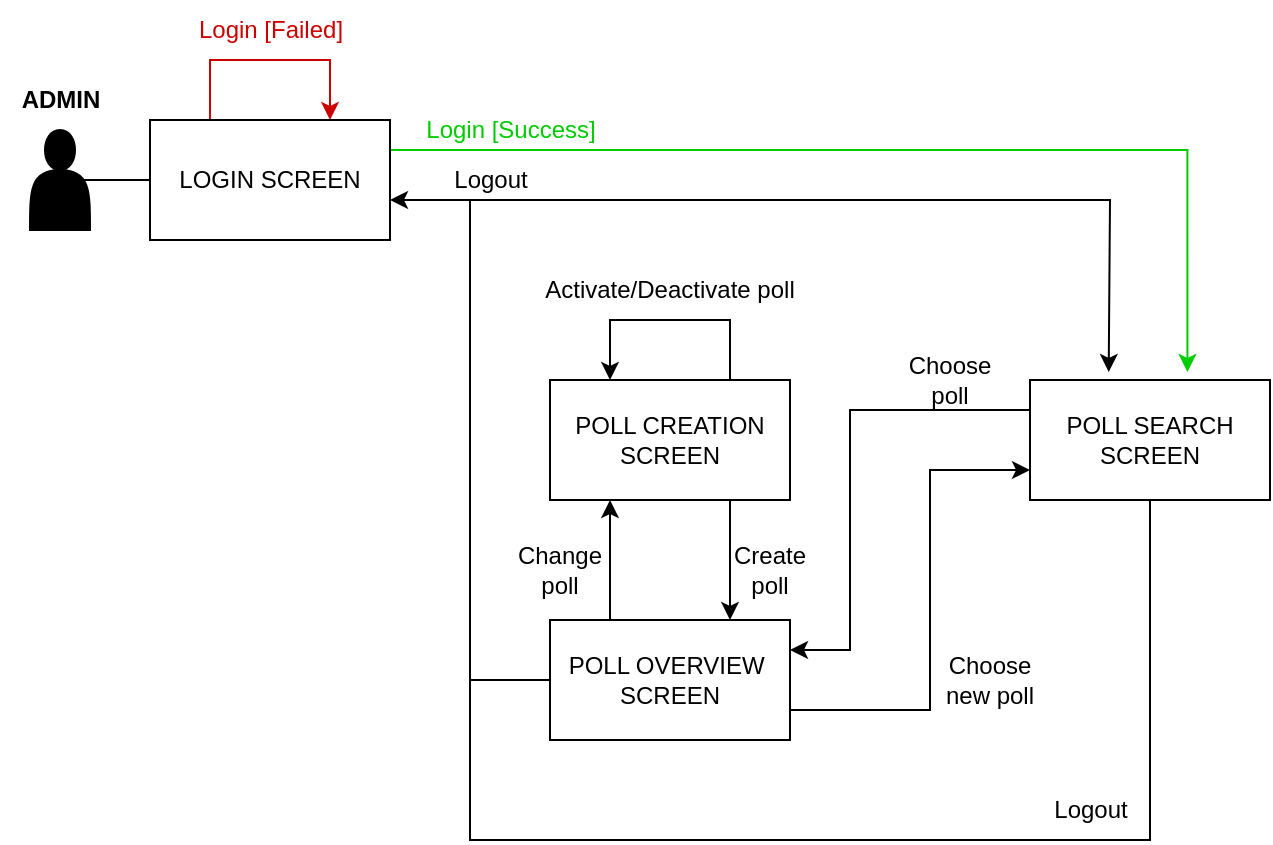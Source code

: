 <mxfile version="20.3.2" type="device"><diagram id="LItlk9lPw86CU3w1dnY6" name="Page-1"><mxGraphModel dx="812" dy="529" grid="1" gridSize="10" guides="1" tooltips="1" connect="1" arrows="1" fold="1" page="1" pageScale="1" pageWidth="827" pageHeight="1169" math="0" shadow="0"><root><mxCell id="0"/><mxCell id="1" parent="0"/><mxCell id="EwLPd3daXY5u2sBcAmYO-2" style="edgeStyle=orthogonalEdgeStyle;rounded=0;orthogonalLoop=1;jettySize=auto;html=1;exitX=0.25;exitY=0;exitDx=0;exitDy=0;entryX=0.75;entryY=0;entryDx=0;entryDy=0;fillColor=#f8cecc;strokeColor=#CC0000;" parent="1" source="EwLPd3daXY5u2sBcAmYO-4" target="EwLPd3daXY5u2sBcAmYO-4" edge="1"><mxGeometry relative="1" as="geometry"><mxPoint x="170" y="70" as="targetPoint"/><Array as="points"><mxPoint x="110" y="50"/><mxPoint x="170" y="50"/></Array></mxGeometry></mxCell><mxCell id="EwLPd3daXY5u2sBcAmYO-3" style="edgeStyle=orthogonalEdgeStyle;rounded=0;orthogonalLoop=1;jettySize=auto;html=1;exitX=1;exitY=0.25;exitDx=0;exitDy=0;strokeColor=#00CC00;fontColor=#00CC00;entryX=0.656;entryY=-0.067;entryDx=0;entryDy=0;entryPerimeter=0;" parent="1" source="EwLPd3daXY5u2sBcAmYO-4" target="RrYvDwBddiI1AkVKfJor-2" edge="1"><mxGeometry relative="1" as="geometry"><mxPoint x="360" y="95" as="targetPoint"/></mxGeometry></mxCell><mxCell id="EwLPd3daXY5u2sBcAmYO-4" value="LOGIN SCREEN" style="rounded=0;whiteSpace=wrap;html=1;strokeWidth=1;" parent="1" vertex="1"><mxGeometry x="80" y="80" width="120" height="60" as="geometry"/></mxCell><mxCell id="EwLPd3daXY5u2sBcAmYO-7" style="edgeStyle=orthogonalEdgeStyle;rounded=0;orthogonalLoop=1;jettySize=auto;html=1;strokeColor=#000000;fontColor=#00CC00;" parent="1" edge="1"><mxGeometry relative="1" as="geometry"><mxPoint x="200" y="120" as="targetPoint"/><Array as="points"><mxPoint x="360" y="120"/><mxPoint x="200" y="120"/></Array><mxPoint x="400" y="120" as="sourcePoint"/></mxGeometry></mxCell><mxCell id="EwLPd3daXY5u2sBcAmYO-11" value="&lt;font color=&quot;#cc0000&quot;&gt;Login [Failed]&lt;/font&gt;" style="text;html=1;align=center;verticalAlign=middle;resizable=0;points=[];autosize=1;strokeColor=none;fillColor=none;" parent="1" vertex="1"><mxGeometry x="90" y="20" width="100" height="30" as="geometry"/></mxCell><mxCell id="EwLPd3daXY5u2sBcAmYO-12" value="" style="shape=actor;whiteSpace=wrap;html=1;strokeWidth=1;fontColor=#CC0000;fillColor=#000000;" parent="1" vertex="1"><mxGeometry x="20" y="85" width="30" height="50" as="geometry"/></mxCell><mxCell id="EwLPd3daXY5u2sBcAmYO-13" value="" style="endArrow=none;html=1;rounded=0;strokeColor=#000000;fontColor=#CC0000;exitX=0.9;exitY=0.5;exitDx=0;exitDy=0;entryX=0;entryY=0.5;entryDx=0;entryDy=0;exitPerimeter=0;" parent="1" source="EwLPd3daXY5u2sBcAmYO-12" target="EwLPd3daXY5u2sBcAmYO-4" edge="1"><mxGeometry width="50" height="50" relative="1" as="geometry"><mxPoint x="380" y="240" as="sourcePoint"/><mxPoint x="430" y="190" as="targetPoint"/><Array as="points"/></mxGeometry></mxCell><mxCell id="EwLPd3daXY5u2sBcAmYO-14" value="&lt;font color=&quot;#00cc00&quot;&gt;Login [Success]&lt;/font&gt;" style="text;html=1;align=center;verticalAlign=middle;resizable=0;points=[];autosize=1;strokeColor=none;fillColor=none;fontColor=#CC0000;" parent="1" vertex="1"><mxGeometry x="205" y="70" width="110" height="30" as="geometry"/></mxCell><mxCell id="EwLPd3daXY5u2sBcAmYO-15" value="&lt;font color=&quot;#000000&quot;&gt;Logout&lt;/font&gt;" style="text;html=1;align=center;verticalAlign=middle;resizable=0;points=[];autosize=1;strokeColor=none;fillColor=none;fontColor=#00CC00;" parent="1" vertex="1"><mxGeometry x="220" y="95" width="60" height="30" as="geometry"/></mxCell><mxCell id="EwLPd3daXY5u2sBcAmYO-24" value="&lt;b&gt;ADMIN&lt;/b&gt;" style="text;html=1;align=center;verticalAlign=middle;resizable=0;points=[];autosize=1;strokeColor=none;fillColor=none;" parent="1" vertex="1"><mxGeometry x="5" y="55" width="60" height="30" as="geometry"/></mxCell><mxCell id="EwLPd3daXY5u2sBcAmYO-31" value="POLL OVERVIEW&amp;nbsp;&lt;br&gt;SCREEN" style="rounded=0;whiteSpace=wrap;html=1;" parent="1" vertex="1"><mxGeometry x="280" y="330" width="120" height="60" as="geometry"/></mxCell><mxCell id="RrYvDwBddiI1AkVKfJor-2" value="POLL SEARCH&lt;br&gt;SCREEN" style="rounded=0;whiteSpace=wrap;html=1;" parent="1" vertex="1"><mxGeometry x="520" y="210" width="120" height="60" as="geometry"/></mxCell><mxCell id="RrYvDwBddiI1AkVKfJor-19" value="" style="endArrow=classic;html=1;rounded=0;entryX=0.328;entryY=-0.067;entryDx=0;entryDy=0;entryPerimeter=0;" parent="1" target="RrYvDwBddiI1AkVKfJor-2" edge="1"><mxGeometry width="50" height="50" relative="1" as="geometry"><mxPoint x="400" y="120" as="sourcePoint"/><mxPoint x="440" y="190" as="targetPoint"/><Array as="points"><mxPoint x="560" y="120"/></Array></mxGeometry></mxCell><mxCell id="RrYvDwBddiI1AkVKfJor-20" value="" style="endArrow=classic;html=1;rounded=0;exitX=1;exitY=0.75;exitDx=0;exitDy=0;entryX=0;entryY=0.75;entryDx=0;entryDy=0;" parent="1" source="EwLPd3daXY5u2sBcAmYO-31" target="RrYvDwBddiI1AkVKfJor-2" edge="1"><mxGeometry width="50" height="50" relative="1" as="geometry"><mxPoint x="390" y="240" as="sourcePoint"/><mxPoint x="440" y="190" as="targetPoint"/><Array as="points"><mxPoint x="470" y="375"/><mxPoint x="470" y="255"/></Array></mxGeometry></mxCell><mxCell id="RrYvDwBddiI1AkVKfJor-21" value="" style="endArrow=classic;html=1;rounded=0;entryX=1;entryY=0.25;entryDx=0;entryDy=0;exitX=0;exitY=0.25;exitDx=0;exitDy=0;" parent="1" source="RrYvDwBddiI1AkVKfJor-2" target="EwLPd3daXY5u2sBcAmYO-31" edge="1"><mxGeometry width="50" height="50" relative="1" as="geometry"><mxPoint x="390" y="240" as="sourcePoint"/><mxPoint x="440" y="190" as="targetPoint"/><Array as="points"><mxPoint x="430" y="225"/><mxPoint x="430" y="345"/></Array></mxGeometry></mxCell><mxCell id="RrYvDwBddiI1AkVKfJor-23" value="Choose poll" style="text;html=1;strokeColor=none;fillColor=none;align=center;verticalAlign=middle;whiteSpace=wrap;rounded=0;" parent="1" vertex="1"><mxGeometry x="450" y="200" width="60" height="20" as="geometry"/></mxCell><mxCell id="RrYvDwBddiI1AkVKfJor-24" value="Choose new poll" style="text;html=1;strokeColor=none;fillColor=none;align=center;verticalAlign=middle;whiteSpace=wrap;rounded=0;" parent="1" vertex="1"><mxGeometry x="470" y="345" width="60" height="30" as="geometry"/></mxCell><mxCell id="RrYvDwBddiI1AkVKfJor-27" value="" style="endArrow=none;html=1;rounded=0;exitX=0.5;exitY=1;exitDx=0;exitDy=0;" parent="1" source="RrYvDwBddiI1AkVKfJor-2" edge="1"><mxGeometry width="50" height="50" relative="1" as="geometry"><mxPoint x="580" y="390" as="sourcePoint"/><mxPoint x="240" y="120" as="targetPoint"/><Array as="points"><mxPoint x="580" y="440"/><mxPoint x="410" y="440"/><mxPoint x="240" y="440"/></Array></mxGeometry></mxCell><mxCell id="RrYvDwBddiI1AkVKfJor-31" value="" style="endArrow=none;html=1;rounded=0;" parent="1" edge="1"><mxGeometry width="50" height="50" relative="1" as="geometry"><mxPoint x="280" y="360" as="sourcePoint"/><mxPoint x="240" y="360" as="targetPoint"/></mxGeometry></mxCell><mxCell id="Iw3QBqFgoQWjd4FTsJ4I-1" value="POLL CREATION&lt;br&gt;SCREEN" style="rounded=0;whiteSpace=wrap;html=1;" parent="1" vertex="1"><mxGeometry x="280" y="210" width="120" height="60" as="geometry"/></mxCell><mxCell id="Iw3QBqFgoQWjd4FTsJ4I-2" value="" style="endArrow=classic;html=1;rounded=0;exitX=0.75;exitY=1;exitDx=0;exitDy=0;entryX=0.75;entryY=0;entryDx=0;entryDy=0;" parent="1" source="Iw3QBqFgoQWjd4FTsJ4I-1" target="EwLPd3daXY5u2sBcAmYO-31" edge="1"><mxGeometry width="50" height="50" relative="1" as="geometry"><mxPoint x="370" y="290" as="sourcePoint"/><mxPoint x="450" y="270" as="targetPoint"/></mxGeometry></mxCell><mxCell id="Iw3QBqFgoQWjd4FTsJ4I-3" value="" style="endArrow=classic;html=1;rounded=0;exitX=0.25;exitY=0;exitDx=0;exitDy=0;entryX=0.25;entryY=1;entryDx=0;entryDy=0;" parent="1" source="EwLPd3daXY5u2sBcAmYO-31" target="Iw3QBqFgoQWjd4FTsJ4I-1" edge="1"><mxGeometry width="50" height="50" relative="1" as="geometry"><mxPoint x="400" y="320" as="sourcePoint"/><mxPoint x="350" y="100" as="targetPoint"/></mxGeometry></mxCell><mxCell id="Iw3QBqFgoQWjd4FTsJ4I-4" value="Create poll" style="text;html=1;strokeColor=none;fillColor=none;align=center;verticalAlign=middle;whiteSpace=wrap;rounded=0;" parent="1" vertex="1"><mxGeometry x="360" y="290" width="60" height="30" as="geometry"/></mxCell><mxCell id="Iw3QBqFgoQWjd4FTsJ4I-5" value="Change poll" style="text;html=1;strokeColor=none;fillColor=none;align=center;verticalAlign=middle;whiteSpace=wrap;rounded=0;" parent="1" vertex="1"><mxGeometry x="255" y="290" width="60" height="30" as="geometry"/></mxCell><mxCell id="K1pBMpR4LU-RIxz67fOa-1" value="Activate/Deactivate poll" style="text;html=1;strokeColor=none;fillColor=none;align=center;verticalAlign=middle;whiteSpace=wrap;rounded=0;" vertex="1" parent="1"><mxGeometry x="265" y="150" width="150" height="30" as="geometry"/></mxCell><mxCell id="K1pBMpR4LU-RIxz67fOa-2" value="" style="endArrow=classic;html=1;rounded=0;exitX=0.75;exitY=0;exitDx=0;exitDy=0;entryX=0.25;entryY=0;entryDx=0;entryDy=0;" edge="1" parent="1" source="Iw3QBqFgoQWjd4FTsJ4I-1" target="Iw3QBqFgoQWjd4FTsJ4I-1"><mxGeometry width="50" height="50" relative="1" as="geometry"><mxPoint x="390" y="290" as="sourcePoint"/><mxPoint x="440" y="240" as="targetPoint"/><Array as="points"><mxPoint x="370" y="180"/><mxPoint x="310" y="180"/></Array></mxGeometry></mxCell><mxCell id="K1pBMpR4LU-RIxz67fOa-3" value="&lt;font color=&quot;#000000&quot;&gt;Logout&lt;/font&gt;" style="text;html=1;align=center;verticalAlign=middle;resizable=0;points=[];autosize=1;strokeColor=none;fillColor=none;fontColor=#00CC00;" vertex="1" parent="1"><mxGeometry x="520" y="410" width="60" height="30" as="geometry"/></mxCell></root></mxGraphModel></diagram></mxfile>